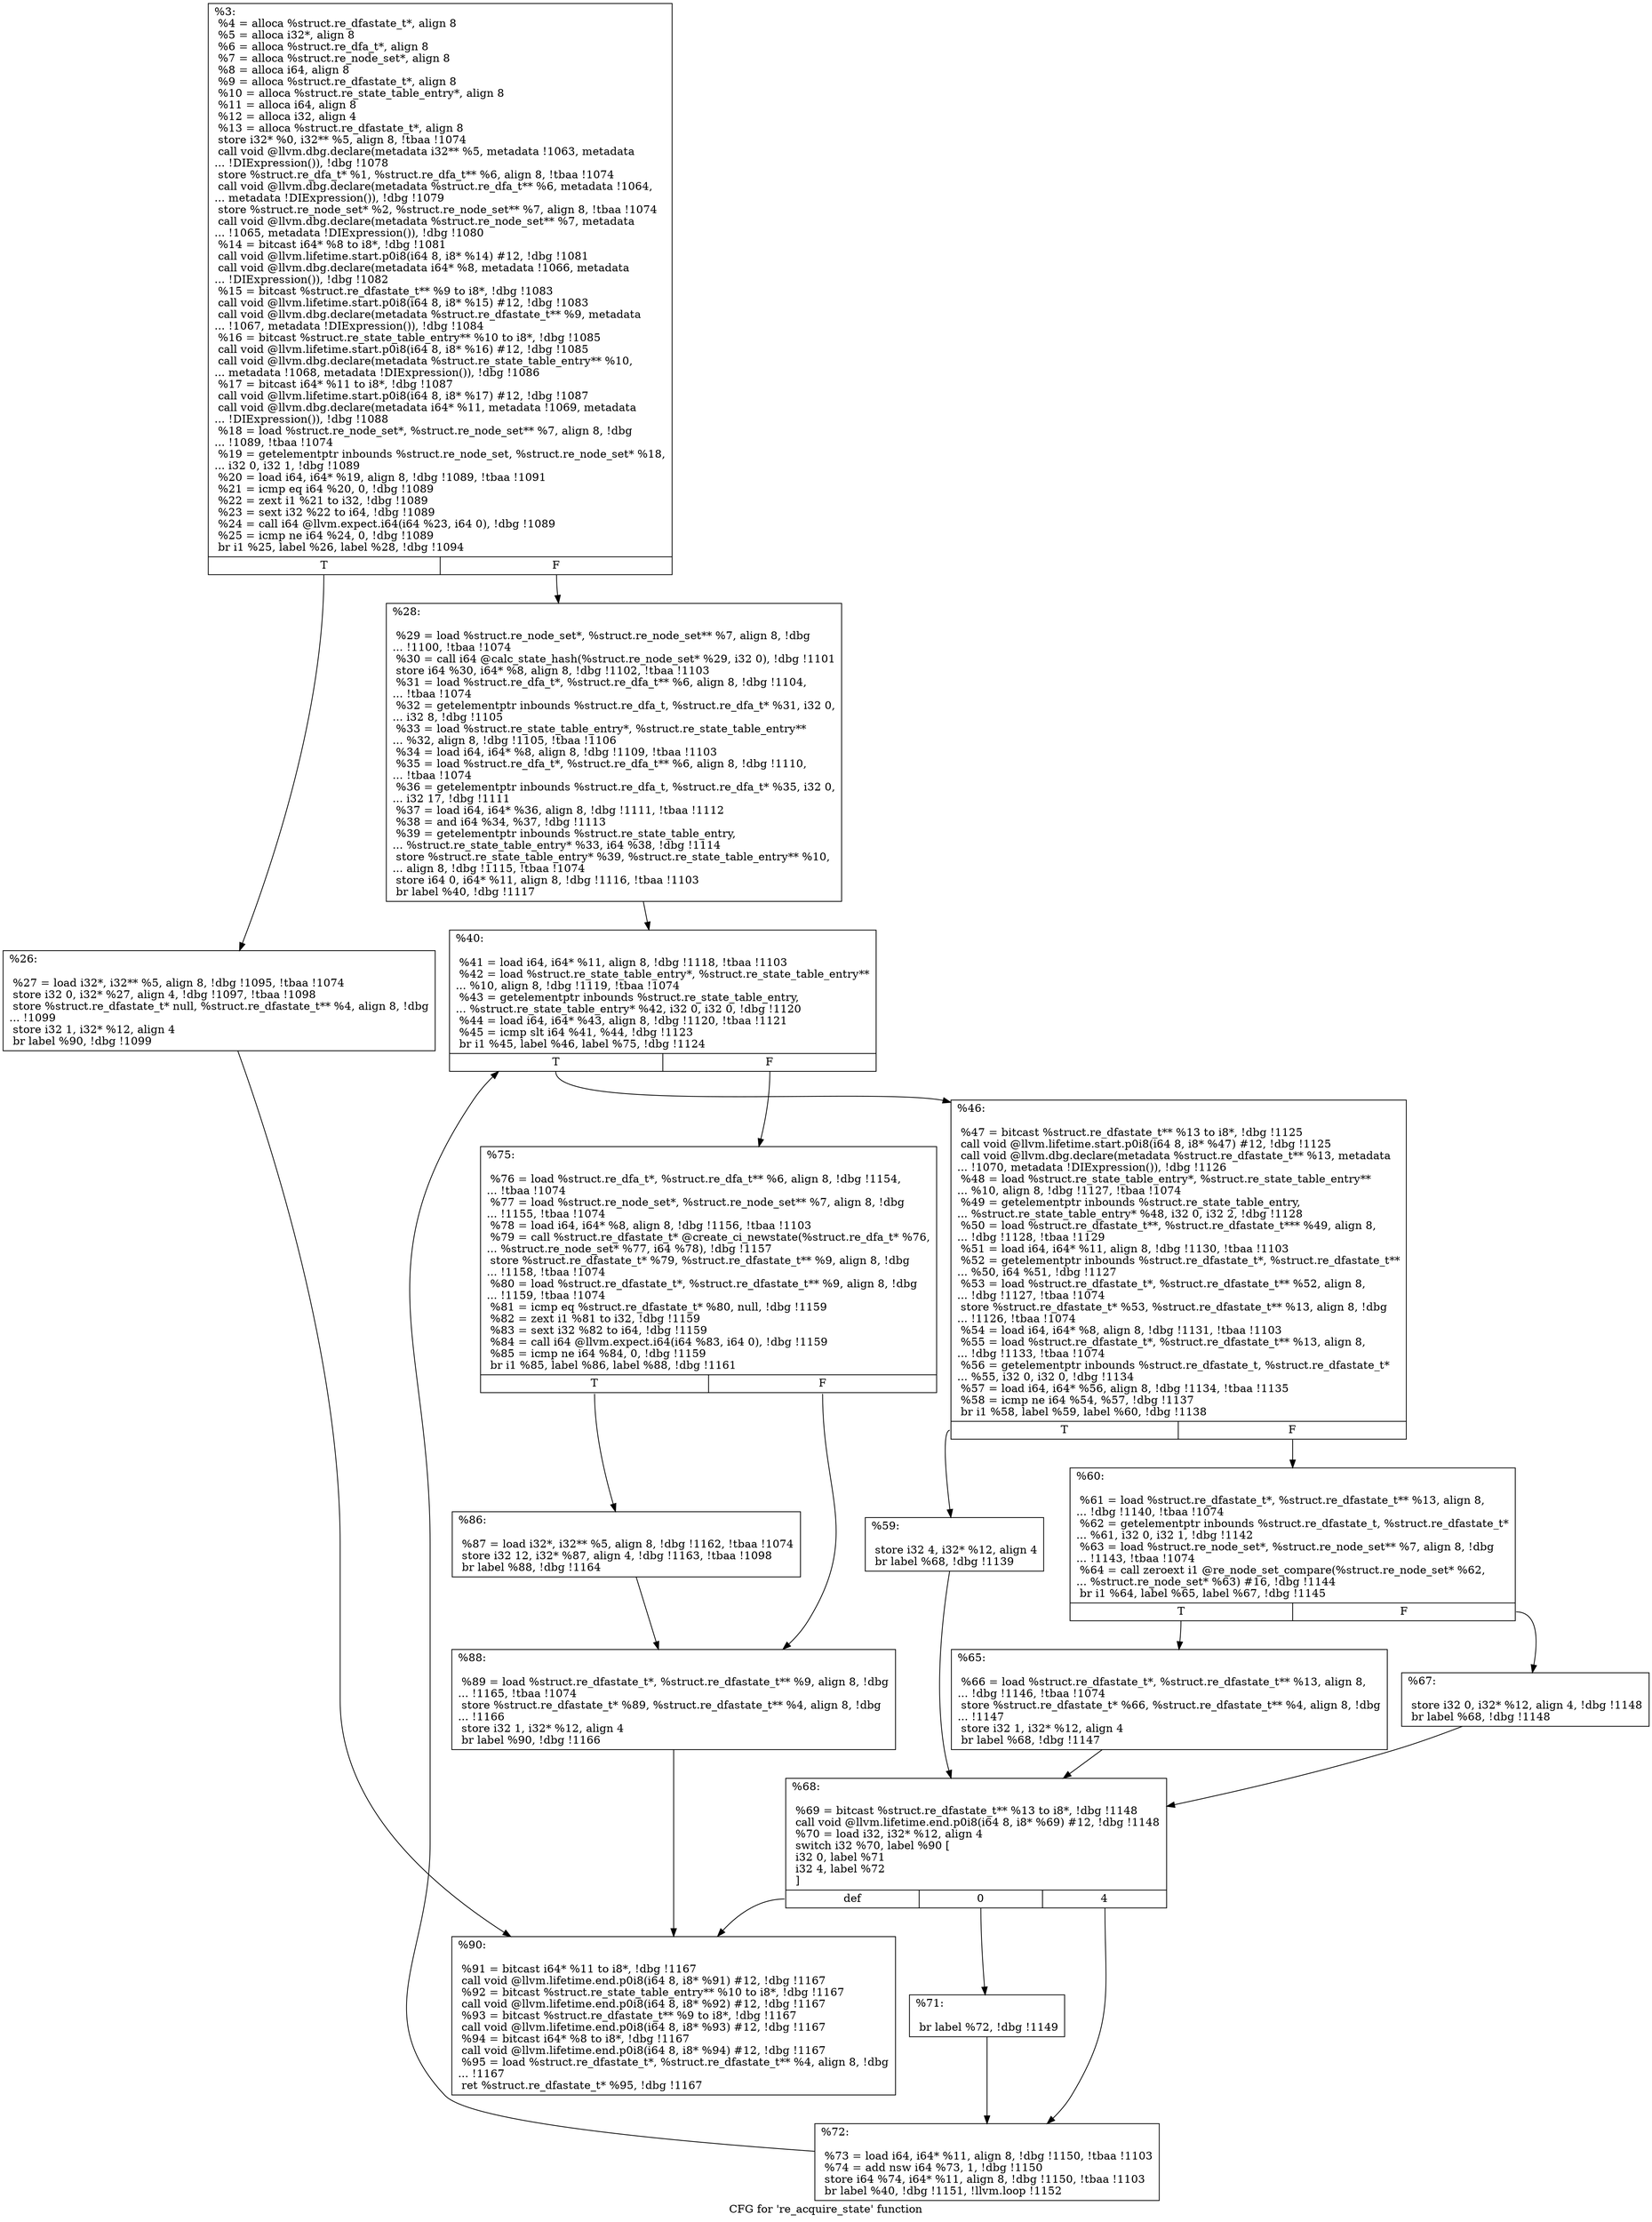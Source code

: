 digraph "CFG for 're_acquire_state' function" {
	label="CFG for 're_acquire_state' function";

	Node0xd013d0 [shape=record,label="{%3:\l  %4 = alloca %struct.re_dfastate_t*, align 8\l  %5 = alloca i32*, align 8\l  %6 = alloca %struct.re_dfa_t*, align 8\l  %7 = alloca %struct.re_node_set*, align 8\l  %8 = alloca i64, align 8\l  %9 = alloca %struct.re_dfastate_t*, align 8\l  %10 = alloca %struct.re_state_table_entry*, align 8\l  %11 = alloca i64, align 8\l  %12 = alloca i32, align 4\l  %13 = alloca %struct.re_dfastate_t*, align 8\l  store i32* %0, i32** %5, align 8, !tbaa !1074\l  call void @llvm.dbg.declare(metadata i32** %5, metadata !1063, metadata\l... !DIExpression()), !dbg !1078\l  store %struct.re_dfa_t* %1, %struct.re_dfa_t** %6, align 8, !tbaa !1074\l  call void @llvm.dbg.declare(metadata %struct.re_dfa_t** %6, metadata !1064,\l... metadata !DIExpression()), !dbg !1079\l  store %struct.re_node_set* %2, %struct.re_node_set** %7, align 8, !tbaa !1074\l  call void @llvm.dbg.declare(metadata %struct.re_node_set** %7, metadata\l... !1065, metadata !DIExpression()), !dbg !1080\l  %14 = bitcast i64* %8 to i8*, !dbg !1081\l  call void @llvm.lifetime.start.p0i8(i64 8, i8* %14) #12, !dbg !1081\l  call void @llvm.dbg.declare(metadata i64* %8, metadata !1066, metadata\l... !DIExpression()), !dbg !1082\l  %15 = bitcast %struct.re_dfastate_t** %9 to i8*, !dbg !1083\l  call void @llvm.lifetime.start.p0i8(i64 8, i8* %15) #12, !dbg !1083\l  call void @llvm.dbg.declare(metadata %struct.re_dfastate_t** %9, metadata\l... !1067, metadata !DIExpression()), !dbg !1084\l  %16 = bitcast %struct.re_state_table_entry** %10 to i8*, !dbg !1085\l  call void @llvm.lifetime.start.p0i8(i64 8, i8* %16) #12, !dbg !1085\l  call void @llvm.dbg.declare(metadata %struct.re_state_table_entry** %10,\l... metadata !1068, metadata !DIExpression()), !dbg !1086\l  %17 = bitcast i64* %11 to i8*, !dbg !1087\l  call void @llvm.lifetime.start.p0i8(i64 8, i8* %17) #12, !dbg !1087\l  call void @llvm.dbg.declare(metadata i64* %11, metadata !1069, metadata\l... !DIExpression()), !dbg !1088\l  %18 = load %struct.re_node_set*, %struct.re_node_set** %7, align 8, !dbg\l... !1089, !tbaa !1074\l  %19 = getelementptr inbounds %struct.re_node_set, %struct.re_node_set* %18,\l... i32 0, i32 1, !dbg !1089\l  %20 = load i64, i64* %19, align 8, !dbg !1089, !tbaa !1091\l  %21 = icmp eq i64 %20, 0, !dbg !1089\l  %22 = zext i1 %21 to i32, !dbg !1089\l  %23 = sext i32 %22 to i64, !dbg !1089\l  %24 = call i64 @llvm.expect.i64(i64 %23, i64 0), !dbg !1089\l  %25 = icmp ne i64 %24, 0, !dbg !1089\l  br i1 %25, label %26, label %28, !dbg !1094\l|{<s0>T|<s1>F}}"];
	Node0xd013d0:s0 -> Node0xd01530;
	Node0xd013d0:s1 -> Node0xd01580;
	Node0xd01530 [shape=record,label="{%26:\l\l  %27 = load i32*, i32** %5, align 8, !dbg !1095, !tbaa !1074\l  store i32 0, i32* %27, align 4, !dbg !1097, !tbaa !1098\l  store %struct.re_dfastate_t* null, %struct.re_dfastate_t** %4, align 8, !dbg\l... !1099\l  store i32 1, i32* %12, align 4\l  br label %90, !dbg !1099\l}"];
	Node0xd01530 -> Node0xd01990;
	Node0xd01580 [shape=record,label="{%28:\l\l  %29 = load %struct.re_node_set*, %struct.re_node_set** %7, align 8, !dbg\l... !1100, !tbaa !1074\l  %30 = call i64 @calc_state_hash(%struct.re_node_set* %29, i32 0), !dbg !1101\l  store i64 %30, i64* %8, align 8, !dbg !1102, !tbaa !1103\l  %31 = load %struct.re_dfa_t*, %struct.re_dfa_t** %6, align 8, !dbg !1104,\l... !tbaa !1074\l  %32 = getelementptr inbounds %struct.re_dfa_t, %struct.re_dfa_t* %31, i32 0,\l... i32 8, !dbg !1105\l  %33 = load %struct.re_state_table_entry*, %struct.re_state_table_entry**\l... %32, align 8, !dbg !1105, !tbaa !1106\l  %34 = load i64, i64* %8, align 8, !dbg !1109, !tbaa !1103\l  %35 = load %struct.re_dfa_t*, %struct.re_dfa_t** %6, align 8, !dbg !1110,\l... !tbaa !1074\l  %36 = getelementptr inbounds %struct.re_dfa_t, %struct.re_dfa_t* %35, i32 0,\l... i32 17, !dbg !1111\l  %37 = load i64, i64* %36, align 8, !dbg !1111, !tbaa !1112\l  %38 = and i64 %34, %37, !dbg !1113\l  %39 = getelementptr inbounds %struct.re_state_table_entry,\l... %struct.re_state_table_entry* %33, i64 %38, !dbg !1114\l  store %struct.re_state_table_entry* %39, %struct.re_state_table_entry** %10,\l... align 8, !dbg !1115, !tbaa !1074\l  store i64 0, i64* %11, align 8, !dbg !1116, !tbaa !1103\l  br label %40, !dbg !1117\l}"];
	Node0xd01580 -> Node0xd015d0;
	Node0xd015d0 [shape=record,label="{%40:\l\l  %41 = load i64, i64* %11, align 8, !dbg !1118, !tbaa !1103\l  %42 = load %struct.re_state_table_entry*, %struct.re_state_table_entry**\l... %10, align 8, !dbg !1119, !tbaa !1074\l  %43 = getelementptr inbounds %struct.re_state_table_entry,\l... %struct.re_state_table_entry* %42, i32 0, i32 0, !dbg !1120\l  %44 = load i64, i64* %43, align 8, !dbg !1120, !tbaa !1121\l  %45 = icmp slt i64 %41, %44, !dbg !1123\l  br i1 %45, label %46, label %75, !dbg !1124\l|{<s0>T|<s1>F}}"];
	Node0xd015d0:s0 -> Node0xd01620;
	Node0xd015d0:s1 -> Node0xd018a0;
	Node0xd01620 [shape=record,label="{%46:\l\l  %47 = bitcast %struct.re_dfastate_t** %13 to i8*, !dbg !1125\l  call void @llvm.lifetime.start.p0i8(i64 8, i8* %47) #12, !dbg !1125\l  call void @llvm.dbg.declare(metadata %struct.re_dfastate_t** %13, metadata\l... !1070, metadata !DIExpression()), !dbg !1126\l  %48 = load %struct.re_state_table_entry*, %struct.re_state_table_entry**\l... %10, align 8, !dbg !1127, !tbaa !1074\l  %49 = getelementptr inbounds %struct.re_state_table_entry,\l... %struct.re_state_table_entry* %48, i32 0, i32 2, !dbg !1128\l  %50 = load %struct.re_dfastate_t**, %struct.re_dfastate_t*** %49, align 8,\l... !dbg !1128, !tbaa !1129\l  %51 = load i64, i64* %11, align 8, !dbg !1130, !tbaa !1103\l  %52 = getelementptr inbounds %struct.re_dfastate_t*, %struct.re_dfastate_t**\l... %50, i64 %51, !dbg !1127\l  %53 = load %struct.re_dfastate_t*, %struct.re_dfastate_t** %52, align 8,\l... !dbg !1127, !tbaa !1074\l  store %struct.re_dfastate_t* %53, %struct.re_dfastate_t** %13, align 8, !dbg\l... !1126, !tbaa !1074\l  %54 = load i64, i64* %8, align 8, !dbg !1131, !tbaa !1103\l  %55 = load %struct.re_dfastate_t*, %struct.re_dfastate_t** %13, align 8,\l... !dbg !1133, !tbaa !1074\l  %56 = getelementptr inbounds %struct.re_dfastate_t, %struct.re_dfastate_t*\l... %55, i32 0, i32 0, !dbg !1134\l  %57 = load i64, i64* %56, align 8, !dbg !1134, !tbaa !1135\l  %58 = icmp ne i64 %54, %57, !dbg !1137\l  br i1 %58, label %59, label %60, !dbg !1138\l|{<s0>T|<s1>F}}"];
	Node0xd01620:s0 -> Node0xd01670;
	Node0xd01620:s1 -> Node0xd016c0;
	Node0xd01670 [shape=record,label="{%59:\l\l  store i32 4, i32* %12, align 4\l  br label %68, !dbg !1139\l}"];
	Node0xd01670 -> Node0xd017b0;
	Node0xd016c0 [shape=record,label="{%60:\l\l  %61 = load %struct.re_dfastate_t*, %struct.re_dfastate_t** %13, align 8,\l... !dbg !1140, !tbaa !1074\l  %62 = getelementptr inbounds %struct.re_dfastate_t, %struct.re_dfastate_t*\l... %61, i32 0, i32 1, !dbg !1142\l  %63 = load %struct.re_node_set*, %struct.re_node_set** %7, align 8, !dbg\l... !1143, !tbaa !1074\l  %64 = call zeroext i1 @re_node_set_compare(%struct.re_node_set* %62,\l... %struct.re_node_set* %63) #16, !dbg !1144\l  br i1 %64, label %65, label %67, !dbg !1145\l|{<s0>T|<s1>F}}"];
	Node0xd016c0:s0 -> Node0xd01710;
	Node0xd016c0:s1 -> Node0xd01760;
	Node0xd01710 [shape=record,label="{%65:\l\l  %66 = load %struct.re_dfastate_t*, %struct.re_dfastate_t** %13, align 8,\l... !dbg !1146, !tbaa !1074\l  store %struct.re_dfastate_t* %66, %struct.re_dfastate_t** %4, align 8, !dbg\l... !1147\l  store i32 1, i32* %12, align 4\l  br label %68, !dbg !1147\l}"];
	Node0xd01710 -> Node0xd017b0;
	Node0xd01760 [shape=record,label="{%67:\l\l  store i32 0, i32* %12, align 4, !dbg !1148\l  br label %68, !dbg !1148\l}"];
	Node0xd01760 -> Node0xd017b0;
	Node0xd017b0 [shape=record,label="{%68:\l\l  %69 = bitcast %struct.re_dfastate_t** %13 to i8*, !dbg !1148\l  call void @llvm.lifetime.end.p0i8(i64 8, i8* %69) #12, !dbg !1148\l  %70 = load i32, i32* %12, align 4\l  switch i32 %70, label %90 [\l    i32 0, label %71\l    i32 4, label %72\l  ]\l|{<s0>def|<s1>0|<s2>4}}"];
	Node0xd017b0:s0 -> Node0xd01990;
	Node0xd017b0:s1 -> Node0xd01800;
	Node0xd017b0:s2 -> Node0xd01850;
	Node0xd01800 [shape=record,label="{%71:\l\l  br label %72, !dbg !1149\l}"];
	Node0xd01800 -> Node0xd01850;
	Node0xd01850 [shape=record,label="{%72:\l\l  %73 = load i64, i64* %11, align 8, !dbg !1150, !tbaa !1103\l  %74 = add nsw i64 %73, 1, !dbg !1150\l  store i64 %74, i64* %11, align 8, !dbg !1150, !tbaa !1103\l  br label %40, !dbg !1151, !llvm.loop !1152\l}"];
	Node0xd01850 -> Node0xd015d0;
	Node0xd018a0 [shape=record,label="{%75:\l\l  %76 = load %struct.re_dfa_t*, %struct.re_dfa_t** %6, align 8, !dbg !1154,\l... !tbaa !1074\l  %77 = load %struct.re_node_set*, %struct.re_node_set** %7, align 8, !dbg\l... !1155, !tbaa !1074\l  %78 = load i64, i64* %8, align 8, !dbg !1156, !tbaa !1103\l  %79 = call %struct.re_dfastate_t* @create_ci_newstate(%struct.re_dfa_t* %76,\l... %struct.re_node_set* %77, i64 %78), !dbg !1157\l  store %struct.re_dfastate_t* %79, %struct.re_dfastate_t** %9, align 8, !dbg\l... !1158, !tbaa !1074\l  %80 = load %struct.re_dfastate_t*, %struct.re_dfastate_t** %9, align 8, !dbg\l... !1159, !tbaa !1074\l  %81 = icmp eq %struct.re_dfastate_t* %80, null, !dbg !1159\l  %82 = zext i1 %81 to i32, !dbg !1159\l  %83 = sext i32 %82 to i64, !dbg !1159\l  %84 = call i64 @llvm.expect.i64(i64 %83, i64 0), !dbg !1159\l  %85 = icmp ne i64 %84, 0, !dbg !1159\l  br i1 %85, label %86, label %88, !dbg !1161\l|{<s0>T|<s1>F}}"];
	Node0xd018a0:s0 -> Node0xd018f0;
	Node0xd018a0:s1 -> Node0xd01940;
	Node0xd018f0 [shape=record,label="{%86:\l\l  %87 = load i32*, i32** %5, align 8, !dbg !1162, !tbaa !1074\l  store i32 12, i32* %87, align 4, !dbg !1163, !tbaa !1098\l  br label %88, !dbg !1164\l}"];
	Node0xd018f0 -> Node0xd01940;
	Node0xd01940 [shape=record,label="{%88:\l\l  %89 = load %struct.re_dfastate_t*, %struct.re_dfastate_t** %9, align 8, !dbg\l... !1165, !tbaa !1074\l  store %struct.re_dfastate_t* %89, %struct.re_dfastate_t** %4, align 8, !dbg\l... !1166\l  store i32 1, i32* %12, align 4\l  br label %90, !dbg !1166\l}"];
	Node0xd01940 -> Node0xd01990;
	Node0xd01990 [shape=record,label="{%90:\l\l  %91 = bitcast i64* %11 to i8*, !dbg !1167\l  call void @llvm.lifetime.end.p0i8(i64 8, i8* %91) #12, !dbg !1167\l  %92 = bitcast %struct.re_state_table_entry** %10 to i8*, !dbg !1167\l  call void @llvm.lifetime.end.p0i8(i64 8, i8* %92) #12, !dbg !1167\l  %93 = bitcast %struct.re_dfastate_t** %9 to i8*, !dbg !1167\l  call void @llvm.lifetime.end.p0i8(i64 8, i8* %93) #12, !dbg !1167\l  %94 = bitcast i64* %8 to i8*, !dbg !1167\l  call void @llvm.lifetime.end.p0i8(i64 8, i8* %94) #12, !dbg !1167\l  %95 = load %struct.re_dfastate_t*, %struct.re_dfastate_t** %4, align 8, !dbg\l... !1167\l  ret %struct.re_dfastate_t* %95, !dbg !1167\l}"];
}
